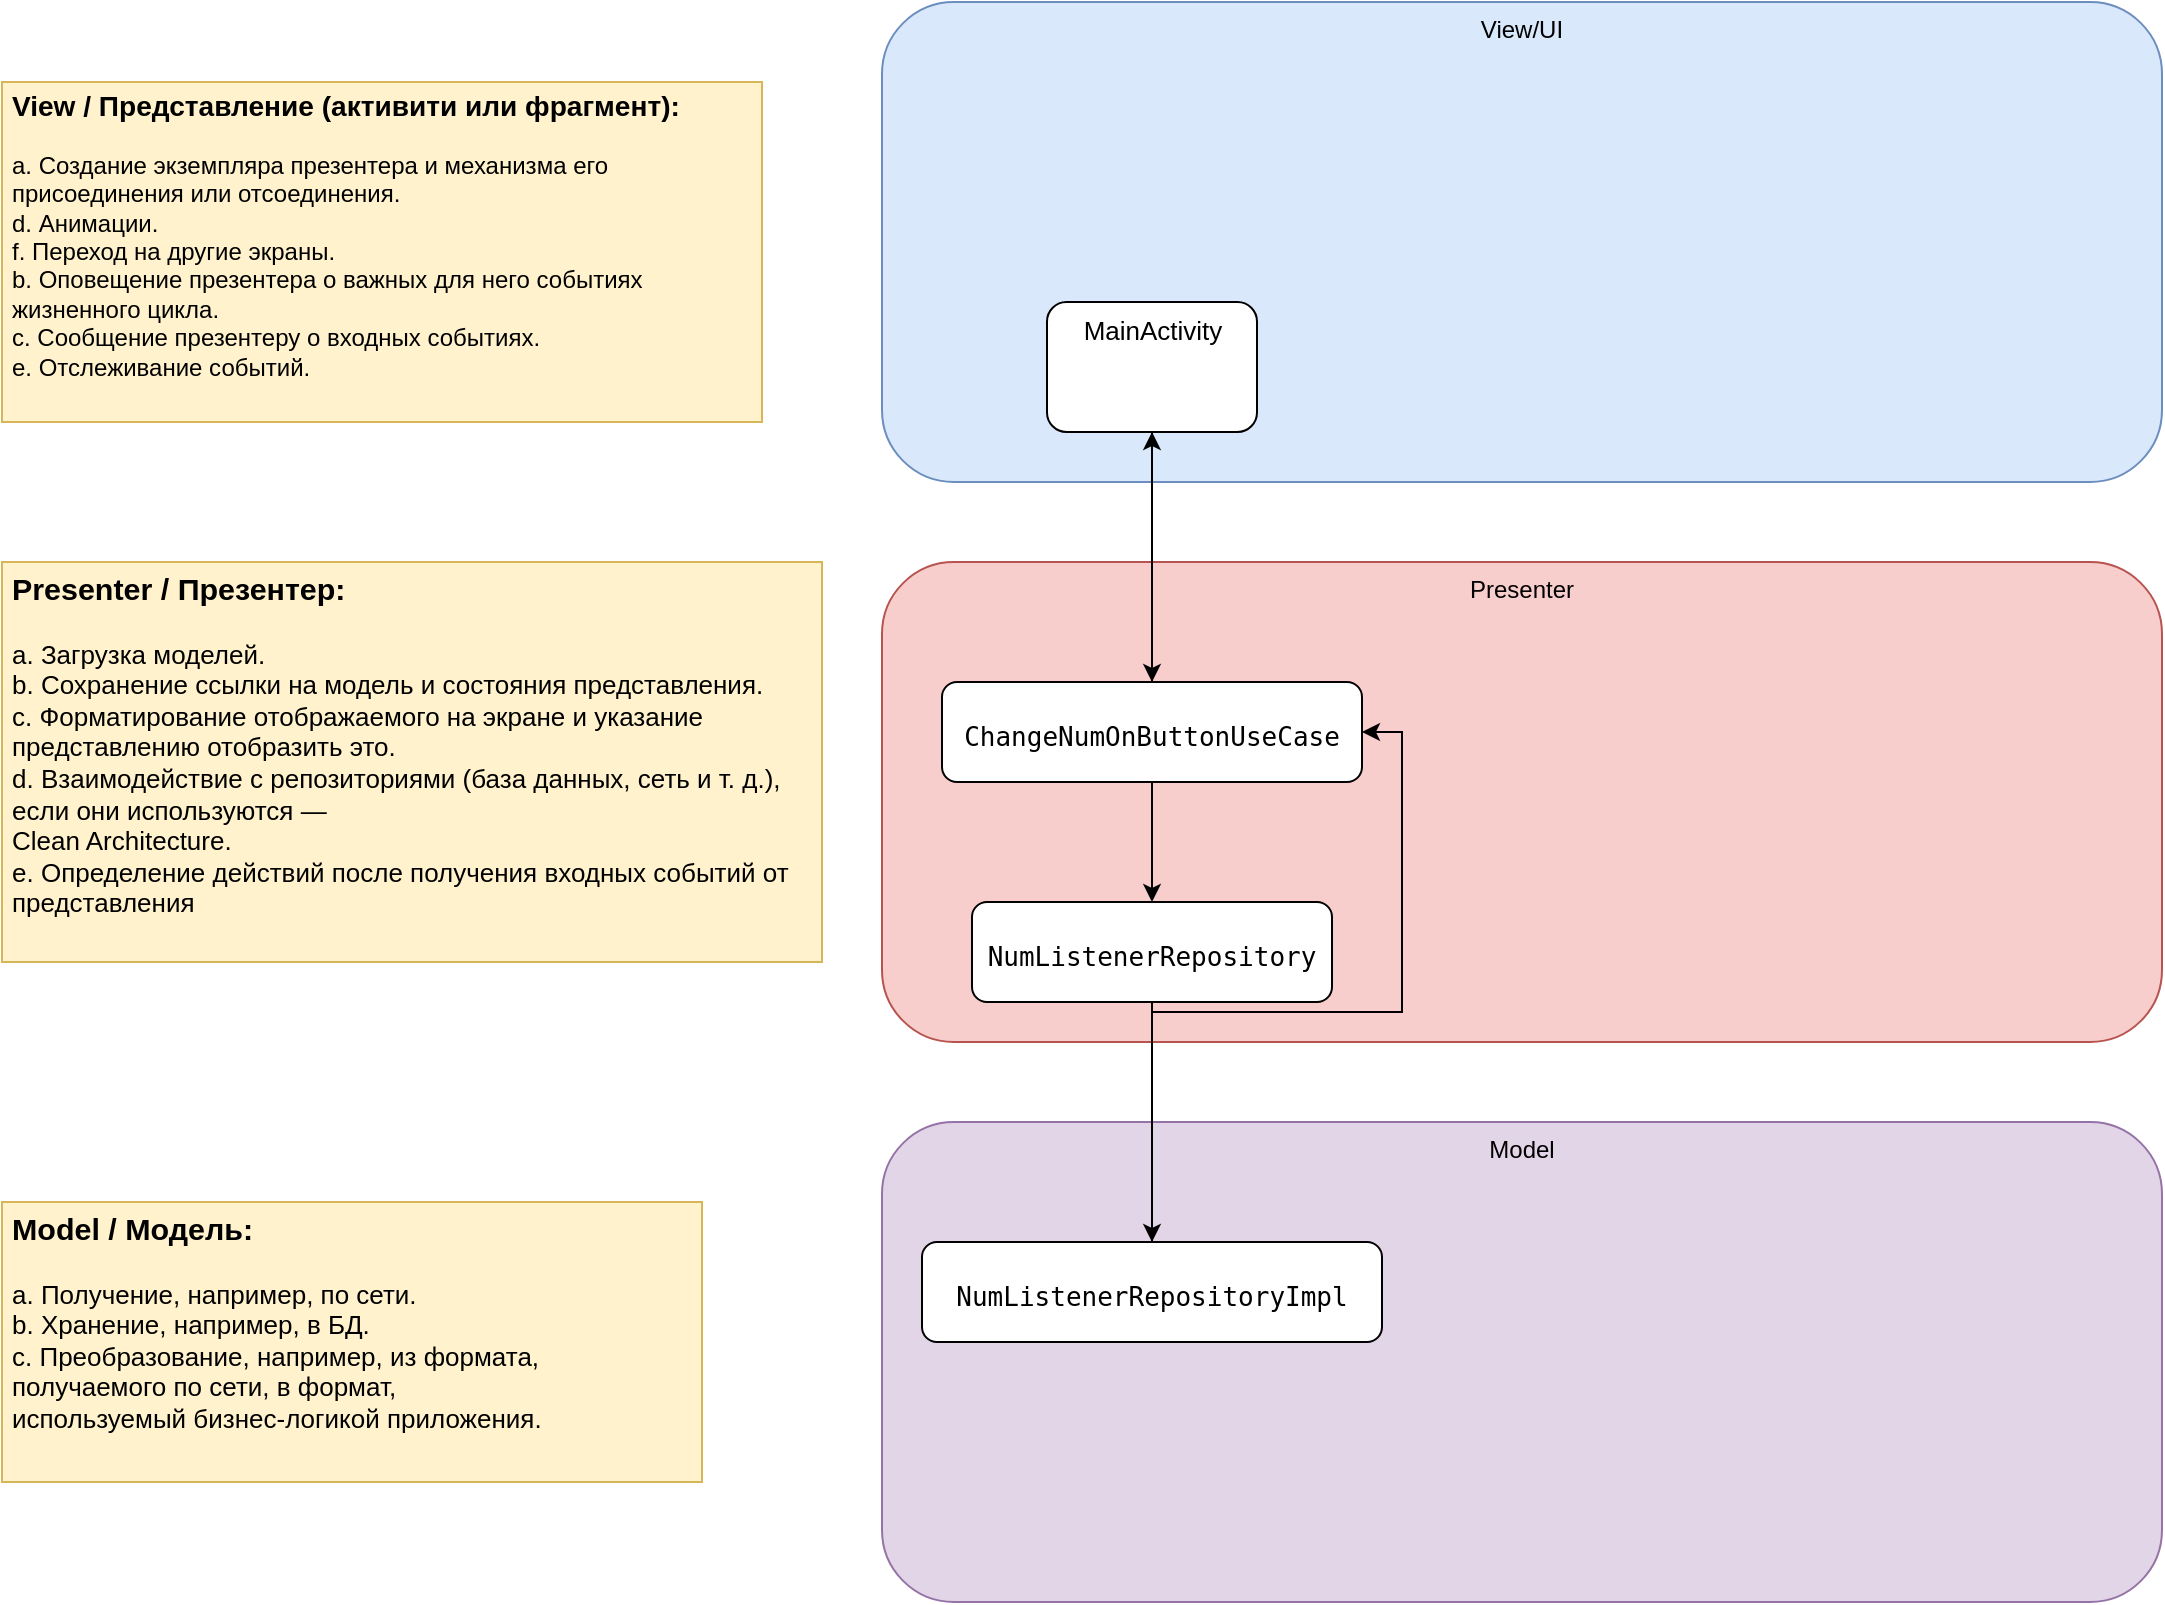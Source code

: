 <mxfile version="15.7.3" type="device"><diagram id="C1EWtJwkigcRB_qDEt8J" name="Страница 1"><mxGraphModel dx="1697" dy="562" grid="1" gridSize="10" guides="1" tooltips="1" connect="1" arrows="1" fold="1" page="1" pageScale="1" pageWidth="827" pageHeight="1169" math="0" shadow="0"><root><mxCell id="0"/><mxCell id="1" parent="0"/><mxCell id="pCNhJscyHMGAn3g0kBfk-1" value="View/UI" style="rounded=1;whiteSpace=wrap;html=1;verticalAlign=top;fillColor=#dae8fc;strokeColor=#6c8ebf;" parent="1" vertex="1"><mxGeometry x="120" y="80" width="640" height="240" as="geometry"/></mxCell><mxCell id="pCNhJscyHMGAn3g0kBfk-2" value="Model" style="rounded=1;whiteSpace=wrap;html=1;verticalAlign=top;fillColor=#e1d5e7;strokeColor=#9673a6;" parent="1" vertex="1"><mxGeometry x="120" y="640" width="640" height="240" as="geometry"/></mxCell><mxCell id="pCNhJscyHMGAn3g0kBfk-3" value="Presenter" style="rounded=1;whiteSpace=wrap;html=1;verticalAlign=top;fillColor=#f8cecc;strokeColor=#b85450;" parent="1" vertex="1"><mxGeometry x="120" y="360" width="640" height="240" as="geometry"/></mxCell><mxCell id="pCNhJscyHMGAn3g0kBfk-6" value="&lt;p style=&quot;font-size: 13px&quot;&gt;&lt;/p&gt;&lt;h3&gt;View / Представление (активити или фрагмент):&lt;/h3&gt;&lt;span&gt;a. Создание экземпляра презентера и механизма его присоединения или отсоединения.&lt;/span&gt;&lt;br&gt;&lt;span&gt;d. Анимации.&lt;/span&gt;&lt;br&gt;&lt;span&gt;f. Переход на другие экраны.&lt;/span&gt;&lt;br&gt;&lt;span&gt;b. Оповещение презентера о важных для него событиях жизненного цикла.&lt;/span&gt;&lt;br&gt;&lt;span&gt;c. Сообщение презентеру о входных событиях.&lt;/span&gt;&lt;br&gt;&lt;span&gt;e. Отслеживание событий.&lt;/span&gt;&lt;br&gt;&lt;p&gt;&lt;/p&gt;" style="text;html=1;strokeColor=#d6b656;fillColor=#fff2cc;spacing=5;spacingTop=-20;whiteSpace=wrap;overflow=hidden;rounded=0;verticalAlign=top;" parent="1" vertex="1"><mxGeometry x="-320" y="120" width="380" height="170" as="geometry"/></mxCell><mxCell id="pCNhJscyHMGAn3g0kBfk-8" value="&lt;p&gt;&lt;/p&gt;&lt;h3&gt;Presenter / Презентер:&lt;/h3&gt;&lt;span style=&quot;font-weight: normal&quot;&gt;a. Загрузка моделей.&lt;br&gt;b. Сохранение ссылки на модель и состояния представления.&lt;br&gt;c. Форматирование отображаемого на экране и указание представлению отобразить это.&lt;br&gt;d. Взаимодействие с репозиториями (база данных, сеть и т. д.), если они используются —&lt;br&gt;Clean Architecture.&lt;br&gt;e. Определение действий после получения входных событий от представления&lt;/span&gt;&lt;p&gt;&lt;/p&gt;" style="text;html=1;strokeColor=#d6b656;fillColor=#fff2cc;spacing=5;spacingTop=-20;whiteSpace=wrap;overflow=hidden;rounded=0;fontSize=13;align=left;verticalAlign=top;" parent="1" vertex="1"><mxGeometry x="-320" y="360" width="410" height="200" as="geometry"/></mxCell><mxCell id="pCNhJscyHMGAn3g0kBfk-9" value="&lt;p&gt;&lt;/p&gt;&lt;h3&gt;Model / Модель:&lt;/h3&gt;&lt;span style=&quot;font-weight: normal&quot;&gt;a. Получение, например, по сети.&lt;br&gt;b. Хранение, например, в БД.&lt;br&gt;c. Преобразование, например, из формата, получаемого по сети, в формат,&lt;br&gt;используемый бизнес-логикой приложения.&lt;/span&gt;&lt;p&gt;&lt;/p&gt;" style="text;html=1;strokeColor=#d6b656;fillColor=#fff2cc;spacing=5;spacingTop=-20;whiteSpace=wrap;overflow=hidden;rounded=0;fontSize=13;align=left;verticalAlign=top;" parent="1" vertex="1"><mxGeometry x="-320" y="680" width="350" height="140" as="geometry"/></mxCell><mxCell id="Xd7rgRR2BgkoyWQgXewQ-5" style="edgeStyle=orthogonalEdgeStyle;rounded=0;orthogonalLoop=1;jettySize=auto;html=1;fontColor=default;" edge="1" parent="1" source="pCNhJscyHMGAn3g0kBfk-10" target="pCNhJscyHMGAn3g0kBfk-15"><mxGeometry relative="1" as="geometry"/></mxCell><mxCell id="pCNhJscyHMGAn3g0kBfk-10" value="MainActivity" style="rounded=1;whiteSpace=wrap;html=1;fontSize=13;align=center;verticalAlign=top;" parent="1" vertex="1"><mxGeometry x="202.5" y="230" width="105" height="65" as="geometry"/></mxCell><mxCell id="Xd7rgRR2BgkoyWQgXewQ-7" style="edgeStyle=orthogonalEdgeStyle;rounded=0;orthogonalLoop=1;jettySize=auto;html=1;entryX=1;entryY=0.5;entryDx=0;entryDy=0;fontColor=default;" edge="1" parent="1" source="pCNhJscyHMGAn3g0kBfk-11" target="pCNhJscyHMGAn3g0kBfk-15"><mxGeometry relative="1" as="geometry"/></mxCell><mxCell id="pCNhJscyHMGAn3g0kBfk-11" value="&lt;pre style=&quot;font-family: &amp;quot;jetbrains mono&amp;quot; , monospace&quot;&gt;&lt;pre style=&quot;font-family: &amp;quot;jetbrains mono&amp;quot;, monospace;&quot;&gt;NumListenerRepositoryImpl&lt;/pre&gt;&lt;/pre&gt;" style="rounded=1;whiteSpace=wrap;html=1;fontSize=13;align=center;verticalAlign=top;fontColor=default;labelBackgroundColor=none;" parent="1" vertex="1"><mxGeometry x="140" y="700" width="230" height="50" as="geometry"/></mxCell><mxCell id="Xd7rgRR2BgkoyWQgXewQ-4" style="edgeStyle=orthogonalEdgeStyle;rounded=0;orthogonalLoop=1;jettySize=auto;html=1;fontColor=default;" edge="1" parent="1" source="pCNhJscyHMGAn3g0kBfk-15" target="Xd7rgRR2BgkoyWQgXewQ-2"><mxGeometry relative="1" as="geometry"/></mxCell><mxCell id="Xd7rgRR2BgkoyWQgXewQ-6" style="edgeStyle=orthogonalEdgeStyle;rounded=0;orthogonalLoop=1;jettySize=auto;html=1;entryX=0.5;entryY=1;entryDx=0;entryDy=0;fontColor=default;" edge="1" parent="1" source="pCNhJscyHMGAn3g0kBfk-15" target="pCNhJscyHMGAn3g0kBfk-10"><mxGeometry relative="1" as="geometry"/></mxCell><mxCell id="pCNhJscyHMGAn3g0kBfk-15" value="&lt;pre style=&quot;font-family: &amp;quot;jetbrains mono&amp;quot;, monospace;&quot;&gt;ChangeNumOnButtonUseCase&lt;/pre&gt;" style="rounded=1;whiteSpace=wrap;html=1;labelBackgroundColor=none;labelBorderColor=none;fontSize=13;fontColor=default;align=center;verticalAlign=top;" parent="1" vertex="1"><mxGeometry x="150" y="420" width="210" height="50" as="geometry"/></mxCell><mxCell id="Xd7rgRR2BgkoyWQgXewQ-3" style="edgeStyle=orthogonalEdgeStyle;rounded=0;orthogonalLoop=1;jettySize=auto;html=1;entryX=0.5;entryY=0;entryDx=0;entryDy=0;fontColor=default;" edge="1" parent="1" source="Xd7rgRR2BgkoyWQgXewQ-2" target="pCNhJscyHMGAn3g0kBfk-11"><mxGeometry relative="1" as="geometry"/></mxCell><mxCell id="Xd7rgRR2BgkoyWQgXewQ-2" value="&lt;pre style=&quot;font-family: &amp;quot;jetbrains mono&amp;quot;, monospace;&quot;&gt;NumListenerRepository&lt;/pre&gt;" style="rounded=1;whiteSpace=wrap;html=1;labelBackgroundColor=none;labelBorderColor=none;fontSize=13;fontColor=default;align=center;verticalAlign=top;" vertex="1" parent="1"><mxGeometry x="165" y="530" width="180" height="50" as="geometry"/></mxCell></root></mxGraphModel></diagram></mxfile>